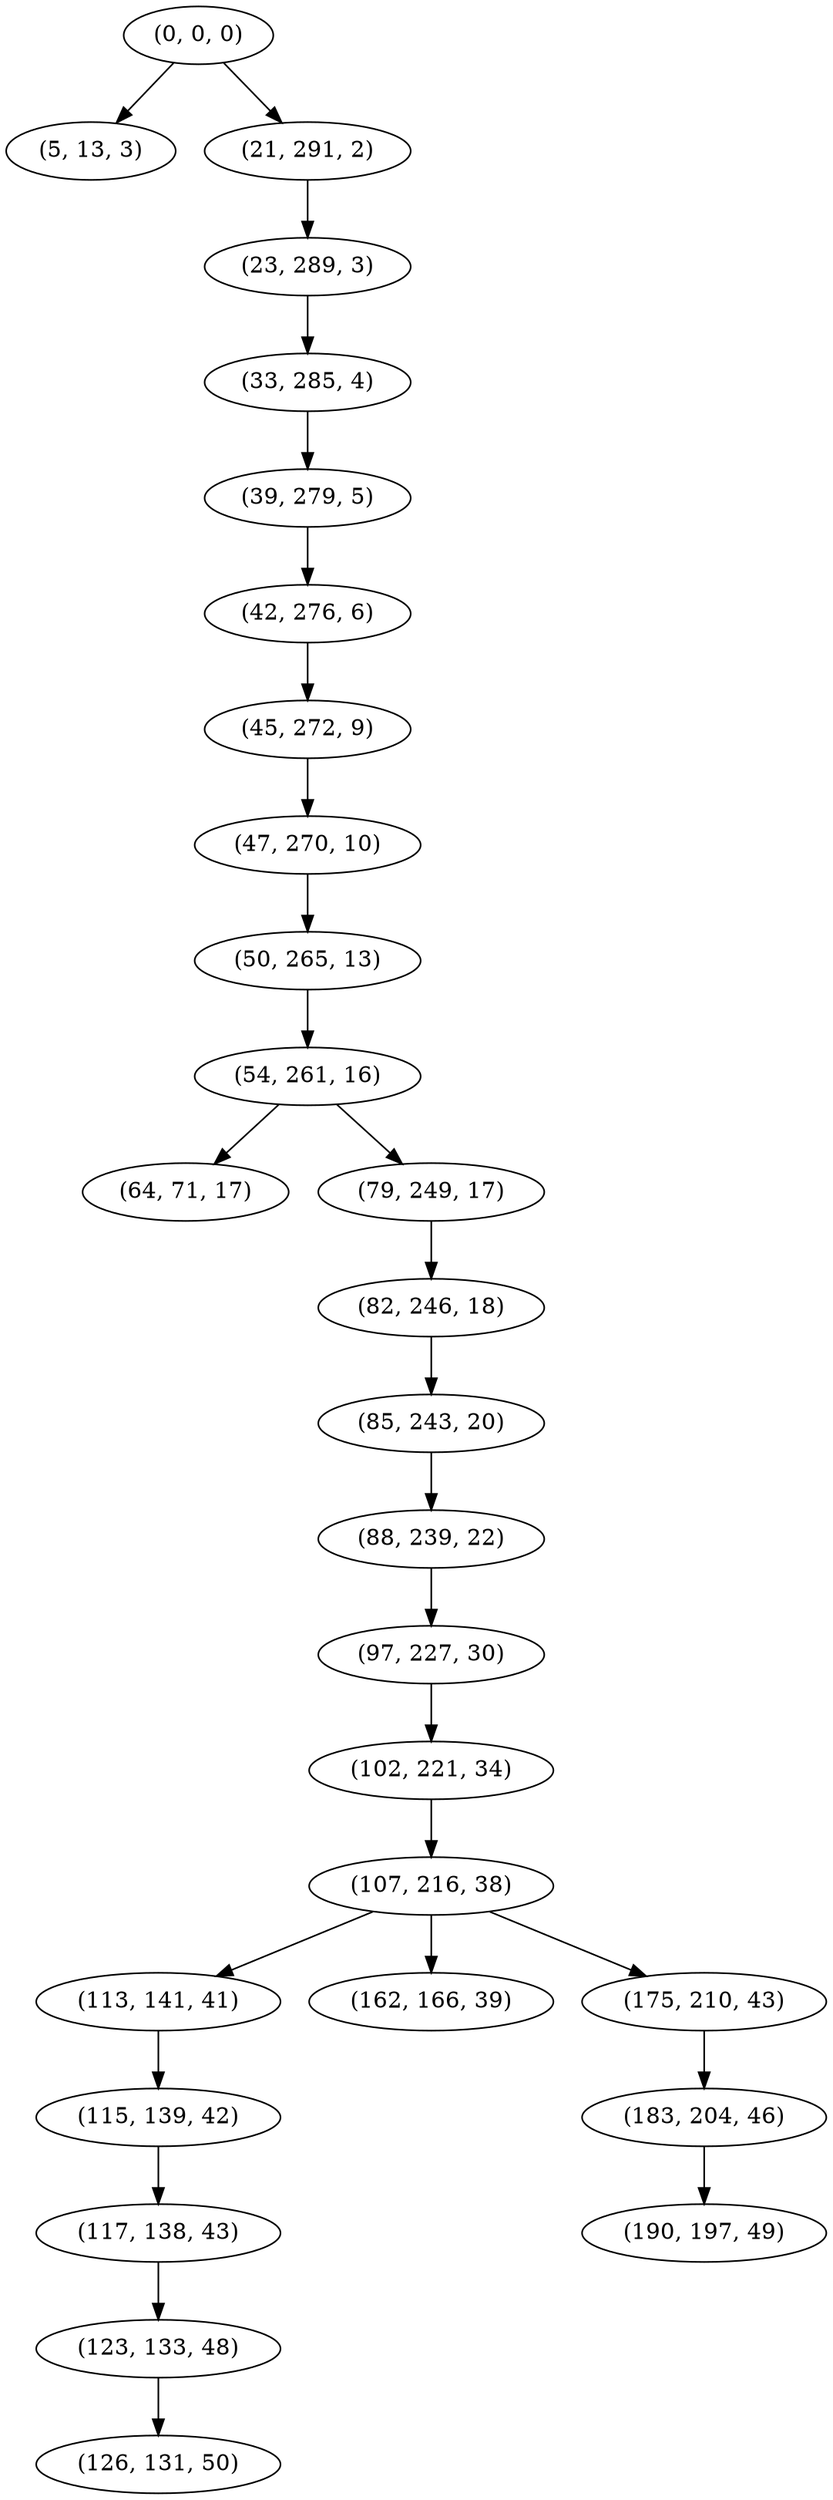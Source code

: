 digraph tree {
    "(0, 0, 0)";
    "(5, 13, 3)";
    "(21, 291, 2)";
    "(23, 289, 3)";
    "(33, 285, 4)";
    "(39, 279, 5)";
    "(42, 276, 6)";
    "(45, 272, 9)";
    "(47, 270, 10)";
    "(50, 265, 13)";
    "(54, 261, 16)";
    "(64, 71, 17)";
    "(79, 249, 17)";
    "(82, 246, 18)";
    "(85, 243, 20)";
    "(88, 239, 22)";
    "(97, 227, 30)";
    "(102, 221, 34)";
    "(107, 216, 38)";
    "(113, 141, 41)";
    "(115, 139, 42)";
    "(117, 138, 43)";
    "(123, 133, 48)";
    "(126, 131, 50)";
    "(162, 166, 39)";
    "(175, 210, 43)";
    "(183, 204, 46)";
    "(190, 197, 49)";
    "(0, 0, 0)" -> "(5, 13, 3)";
    "(0, 0, 0)" -> "(21, 291, 2)";
    "(21, 291, 2)" -> "(23, 289, 3)";
    "(23, 289, 3)" -> "(33, 285, 4)";
    "(33, 285, 4)" -> "(39, 279, 5)";
    "(39, 279, 5)" -> "(42, 276, 6)";
    "(42, 276, 6)" -> "(45, 272, 9)";
    "(45, 272, 9)" -> "(47, 270, 10)";
    "(47, 270, 10)" -> "(50, 265, 13)";
    "(50, 265, 13)" -> "(54, 261, 16)";
    "(54, 261, 16)" -> "(64, 71, 17)";
    "(54, 261, 16)" -> "(79, 249, 17)";
    "(79, 249, 17)" -> "(82, 246, 18)";
    "(82, 246, 18)" -> "(85, 243, 20)";
    "(85, 243, 20)" -> "(88, 239, 22)";
    "(88, 239, 22)" -> "(97, 227, 30)";
    "(97, 227, 30)" -> "(102, 221, 34)";
    "(102, 221, 34)" -> "(107, 216, 38)";
    "(107, 216, 38)" -> "(113, 141, 41)";
    "(107, 216, 38)" -> "(162, 166, 39)";
    "(107, 216, 38)" -> "(175, 210, 43)";
    "(113, 141, 41)" -> "(115, 139, 42)";
    "(115, 139, 42)" -> "(117, 138, 43)";
    "(117, 138, 43)" -> "(123, 133, 48)";
    "(123, 133, 48)" -> "(126, 131, 50)";
    "(175, 210, 43)" -> "(183, 204, 46)";
    "(183, 204, 46)" -> "(190, 197, 49)";
}
